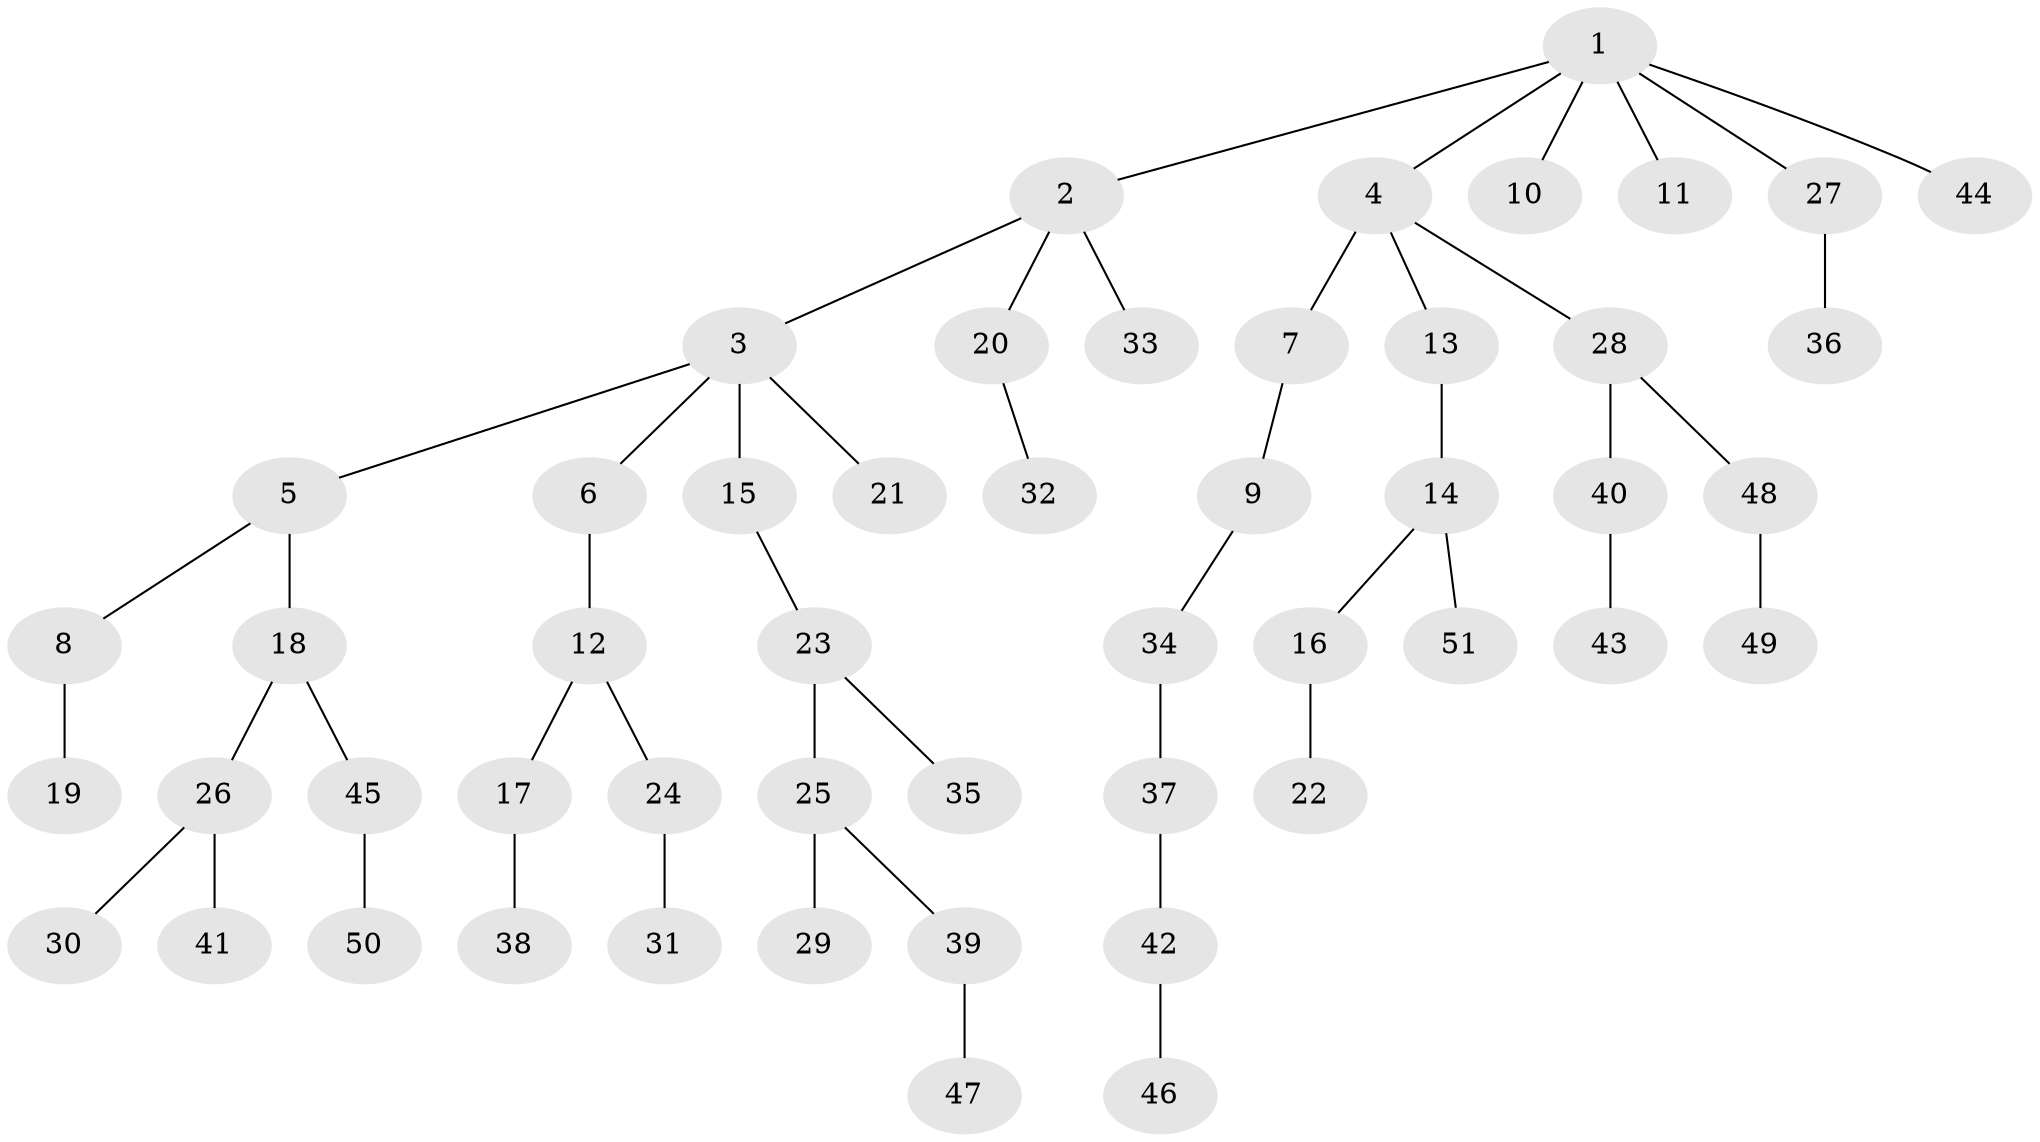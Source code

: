 // Generated by graph-tools (version 1.1) at 2025/26/03/09/25 03:26:31]
// undirected, 51 vertices, 50 edges
graph export_dot {
graph [start="1"]
  node [color=gray90,style=filled];
  1;
  2;
  3;
  4;
  5;
  6;
  7;
  8;
  9;
  10;
  11;
  12;
  13;
  14;
  15;
  16;
  17;
  18;
  19;
  20;
  21;
  22;
  23;
  24;
  25;
  26;
  27;
  28;
  29;
  30;
  31;
  32;
  33;
  34;
  35;
  36;
  37;
  38;
  39;
  40;
  41;
  42;
  43;
  44;
  45;
  46;
  47;
  48;
  49;
  50;
  51;
  1 -- 2;
  1 -- 4;
  1 -- 10;
  1 -- 11;
  1 -- 27;
  1 -- 44;
  2 -- 3;
  2 -- 20;
  2 -- 33;
  3 -- 5;
  3 -- 6;
  3 -- 15;
  3 -- 21;
  4 -- 7;
  4 -- 13;
  4 -- 28;
  5 -- 8;
  5 -- 18;
  6 -- 12;
  7 -- 9;
  8 -- 19;
  9 -- 34;
  12 -- 17;
  12 -- 24;
  13 -- 14;
  14 -- 16;
  14 -- 51;
  15 -- 23;
  16 -- 22;
  17 -- 38;
  18 -- 26;
  18 -- 45;
  20 -- 32;
  23 -- 25;
  23 -- 35;
  24 -- 31;
  25 -- 29;
  25 -- 39;
  26 -- 30;
  26 -- 41;
  27 -- 36;
  28 -- 40;
  28 -- 48;
  34 -- 37;
  37 -- 42;
  39 -- 47;
  40 -- 43;
  42 -- 46;
  45 -- 50;
  48 -- 49;
}
